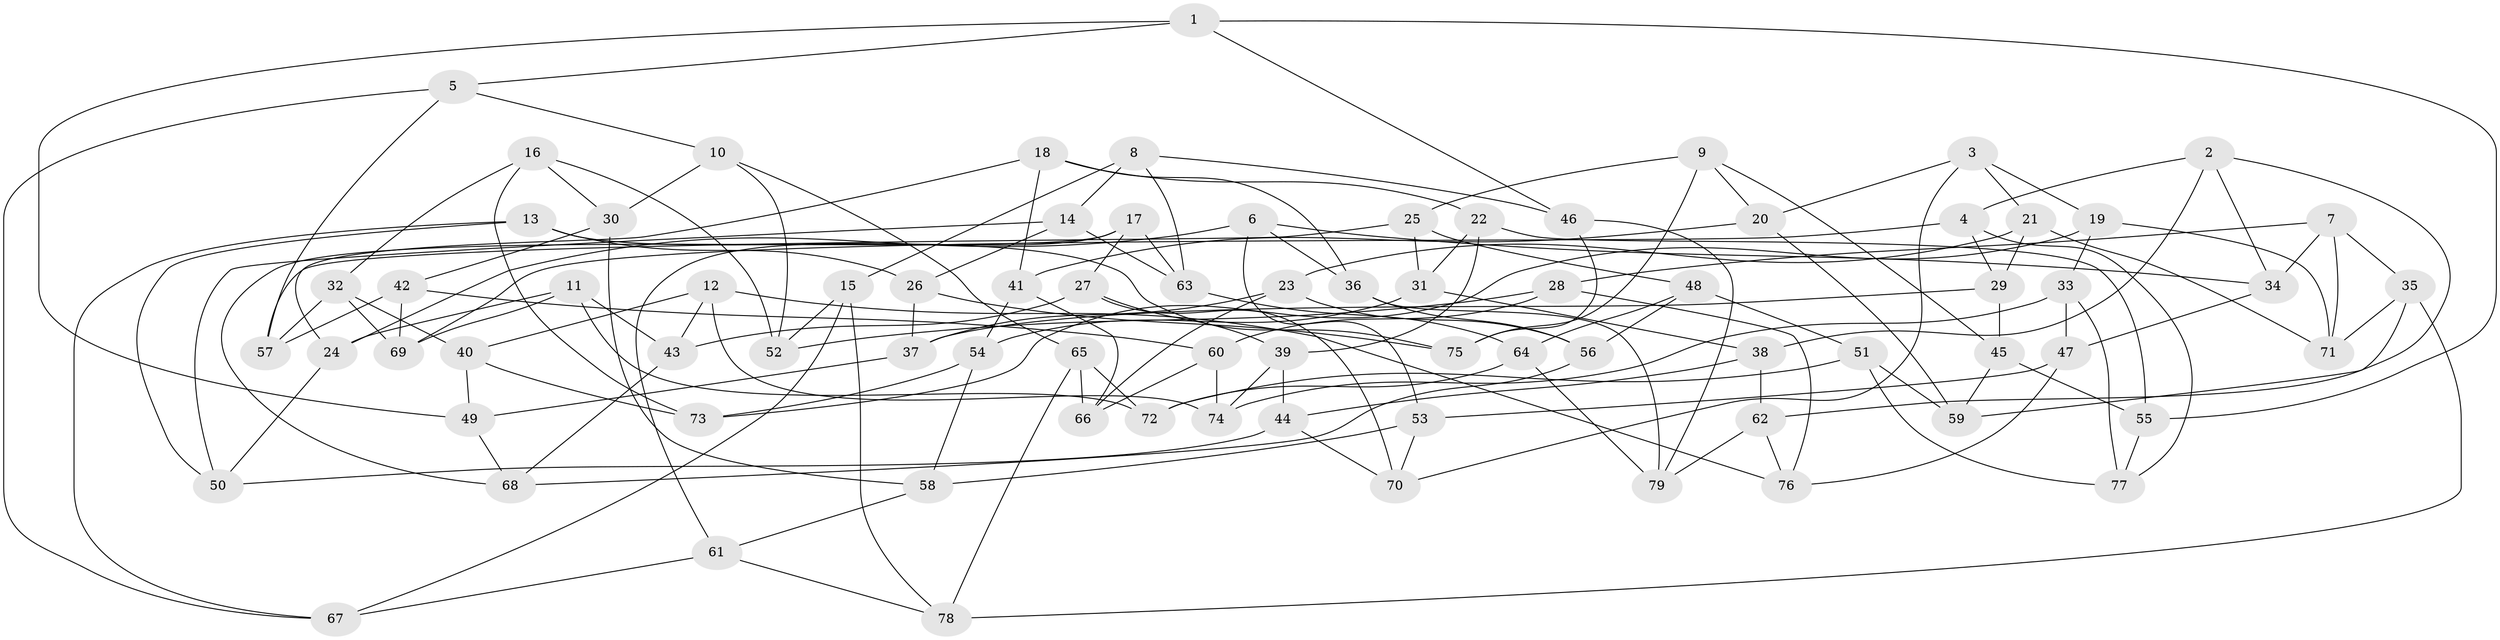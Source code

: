// Generated by graph-tools (version 1.1) at 2025/03/03/09/25 03:03:01]
// undirected, 79 vertices, 158 edges
graph export_dot {
graph [start="1"]
  node [color=gray90,style=filled];
  1;
  2;
  3;
  4;
  5;
  6;
  7;
  8;
  9;
  10;
  11;
  12;
  13;
  14;
  15;
  16;
  17;
  18;
  19;
  20;
  21;
  22;
  23;
  24;
  25;
  26;
  27;
  28;
  29;
  30;
  31;
  32;
  33;
  34;
  35;
  36;
  37;
  38;
  39;
  40;
  41;
  42;
  43;
  44;
  45;
  46;
  47;
  48;
  49;
  50;
  51;
  52;
  53;
  54;
  55;
  56;
  57;
  58;
  59;
  60;
  61;
  62;
  63;
  64;
  65;
  66;
  67;
  68;
  69;
  70;
  71;
  72;
  73;
  74;
  75;
  76;
  77;
  78;
  79;
  1 -- 5;
  1 -- 55;
  1 -- 46;
  1 -- 49;
  2 -- 38;
  2 -- 34;
  2 -- 62;
  2 -- 4;
  3 -- 19;
  3 -- 70;
  3 -- 20;
  3 -- 21;
  4 -- 77;
  4 -- 29;
  4 -- 69;
  5 -- 57;
  5 -- 67;
  5 -- 10;
  6 -- 53;
  6 -- 36;
  6 -- 34;
  6 -- 24;
  7 -- 71;
  7 -- 35;
  7 -- 34;
  7 -- 28;
  8 -- 63;
  8 -- 15;
  8 -- 14;
  8 -- 46;
  9 -- 25;
  9 -- 75;
  9 -- 45;
  9 -- 20;
  10 -- 65;
  10 -- 30;
  10 -- 52;
  11 -- 43;
  11 -- 69;
  11 -- 24;
  11 -- 72;
  12 -- 74;
  12 -- 40;
  12 -- 43;
  12 -- 76;
  13 -- 67;
  13 -- 50;
  13 -- 75;
  13 -- 26;
  14 -- 26;
  14 -- 63;
  14 -- 50;
  15 -- 52;
  15 -- 67;
  15 -- 78;
  16 -- 73;
  16 -- 30;
  16 -- 32;
  16 -- 52;
  17 -- 68;
  17 -- 61;
  17 -- 27;
  17 -- 63;
  18 -- 24;
  18 -- 22;
  18 -- 41;
  18 -- 36;
  19 -- 33;
  19 -- 73;
  19 -- 71;
  20 -- 41;
  20 -- 59;
  21 -- 29;
  21 -- 71;
  21 -- 23;
  22 -- 31;
  22 -- 55;
  22 -- 39;
  23 -- 66;
  23 -- 37;
  23 -- 56;
  24 -- 50;
  25 -- 31;
  25 -- 48;
  25 -- 57;
  26 -- 37;
  26 -- 75;
  27 -- 43;
  27 -- 39;
  27 -- 70;
  28 -- 60;
  28 -- 52;
  28 -- 76;
  29 -- 37;
  29 -- 45;
  30 -- 42;
  30 -- 58;
  31 -- 54;
  31 -- 38;
  32 -- 57;
  32 -- 69;
  32 -- 40;
  33 -- 47;
  33 -- 74;
  33 -- 77;
  34 -- 47;
  35 -- 78;
  35 -- 59;
  35 -- 71;
  36 -- 79;
  36 -- 56;
  37 -- 49;
  38 -- 62;
  38 -- 44;
  39 -- 74;
  39 -- 44;
  40 -- 73;
  40 -- 49;
  41 -- 54;
  41 -- 66;
  42 -- 57;
  42 -- 60;
  42 -- 69;
  43 -- 68;
  44 -- 50;
  44 -- 70;
  45 -- 55;
  45 -- 59;
  46 -- 75;
  46 -- 79;
  47 -- 53;
  47 -- 76;
  48 -- 56;
  48 -- 64;
  48 -- 51;
  49 -- 68;
  51 -- 72;
  51 -- 77;
  51 -- 59;
  53 -- 70;
  53 -- 58;
  54 -- 73;
  54 -- 58;
  55 -- 77;
  56 -- 68;
  58 -- 61;
  60 -- 66;
  60 -- 74;
  61 -- 67;
  61 -- 78;
  62 -- 76;
  62 -- 79;
  63 -- 64;
  64 -- 72;
  64 -- 79;
  65 -- 66;
  65 -- 72;
  65 -- 78;
}
